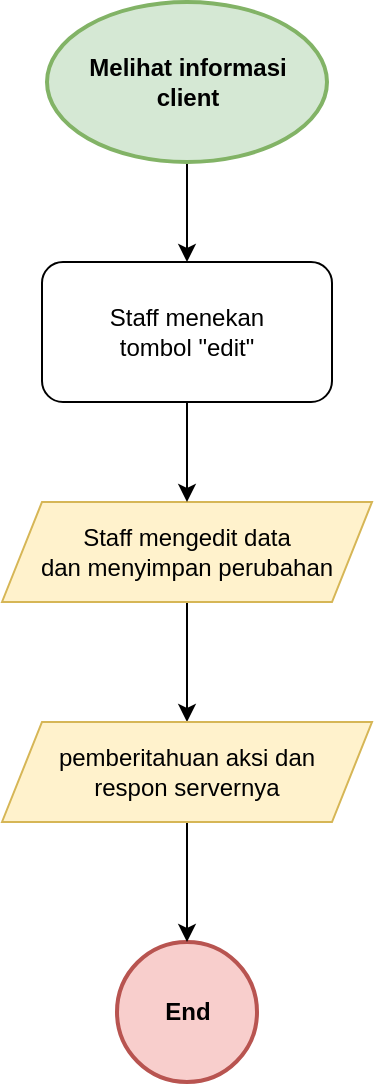 <mxfile version="20.8.16" type="device"><diagram name="Page-1" id="51YWw7CBW6mTM5bxygTf"><mxGraphModel dx="1122" dy="709" grid="1" gridSize="10" guides="1" tooltips="1" connect="1" arrows="1" fold="1" page="1" pageScale="1" pageWidth="850" pageHeight="1100" math="0" shadow="0"><root><mxCell id="0"/><mxCell id="1" parent="0"/><mxCell id="mdE4jYPzADtsIGIwAKJR-1" value="End" style="ellipse;whiteSpace=wrap;html=1;aspect=fixed;fillColor=#f8cecc;strokeColor=#b85450;fontStyle=1;strokeWidth=2;" parent="1" vertex="1"><mxGeometry x="137.5" y="540" width="70" height="70" as="geometry"/></mxCell><mxCell id="mdE4jYPzADtsIGIwAKJR-39" value="" style="edgeStyle=orthogonalEdgeStyle;rounded=0;orthogonalLoop=1;jettySize=auto;html=1;" parent="1" source="mdE4jYPzADtsIGIwAKJR-34" target="mdE4jYPzADtsIGIwAKJR-38" edge="1"><mxGeometry relative="1" as="geometry"/></mxCell><mxCell id="mdE4jYPzADtsIGIwAKJR-34" value="Staff mengedit data&lt;br&gt;dan menyimpan perubahan" style="shape=parallelogram;perimeter=parallelogramPerimeter;whiteSpace=wrap;html=1;fixedSize=1;strokeWidth=1;fillColor=#fff2cc;strokeColor=#d6b656;" parent="1" vertex="1"><mxGeometry x="80" y="320" width="185" height="50" as="geometry"/></mxCell><mxCell id="mdE4jYPzADtsIGIwAKJR-37" value="" style="edgeStyle=orthogonalEdgeStyle;rounded=0;orthogonalLoop=1;jettySize=auto;html=1;" parent="1" source="mdE4jYPzADtsIGIwAKJR-35" target="mdE4jYPzADtsIGIwAKJR-34" edge="1"><mxGeometry relative="1" as="geometry"/></mxCell><mxCell id="mdE4jYPzADtsIGIwAKJR-35" value="Staff menekan&lt;br&gt;tombol &quot;edit&quot;" style="rounded=1;whiteSpace=wrap;html=1;fontSize=12;glass=0;strokeWidth=1;shadow=0;" parent="1" vertex="1"><mxGeometry x="100" y="200" width="145" height="70" as="geometry"/></mxCell><mxCell id="mdE4jYPzADtsIGIwAKJR-40" style="edgeStyle=orthogonalEdgeStyle;rounded=0;orthogonalLoop=1;jettySize=auto;html=1;" parent="1" source="mdE4jYPzADtsIGIwAKJR-38" target="mdE4jYPzADtsIGIwAKJR-1" edge="1"><mxGeometry relative="1" as="geometry"/></mxCell><mxCell id="mdE4jYPzADtsIGIwAKJR-38" value="pemberitahuan aksi dan&lt;br&gt;respon servernya" style="shape=parallelogram;perimeter=parallelogramPerimeter;whiteSpace=wrap;html=1;fixedSize=1;strokeWidth=1;fillColor=#fff2cc;strokeColor=#d6b656;" parent="1" vertex="1"><mxGeometry x="80" y="430" width="185" height="50" as="geometry"/></mxCell><mxCell id="PIXuFCjtsE6DKIQytrWu-2" value="" style="edgeStyle=orthogonalEdgeStyle;rounded=0;orthogonalLoop=1;jettySize=auto;html=1;" edge="1" parent="1" source="PIXuFCjtsE6DKIQytrWu-1" target="mdE4jYPzADtsIGIwAKJR-35"><mxGeometry relative="1" as="geometry"/></mxCell><mxCell id="PIXuFCjtsE6DKIQytrWu-1" value="&lt;b&gt;Melihat informasi&lt;br&gt;client&lt;/b&gt;" style="ellipse;whiteSpace=wrap;html=1;fillColor=#d5e8d4;strokeColor=#82b366;strokeWidth=2;" vertex="1" parent="1"><mxGeometry x="102.5" y="70" width="140" height="80" as="geometry"/></mxCell></root></mxGraphModel></diagram></mxfile>